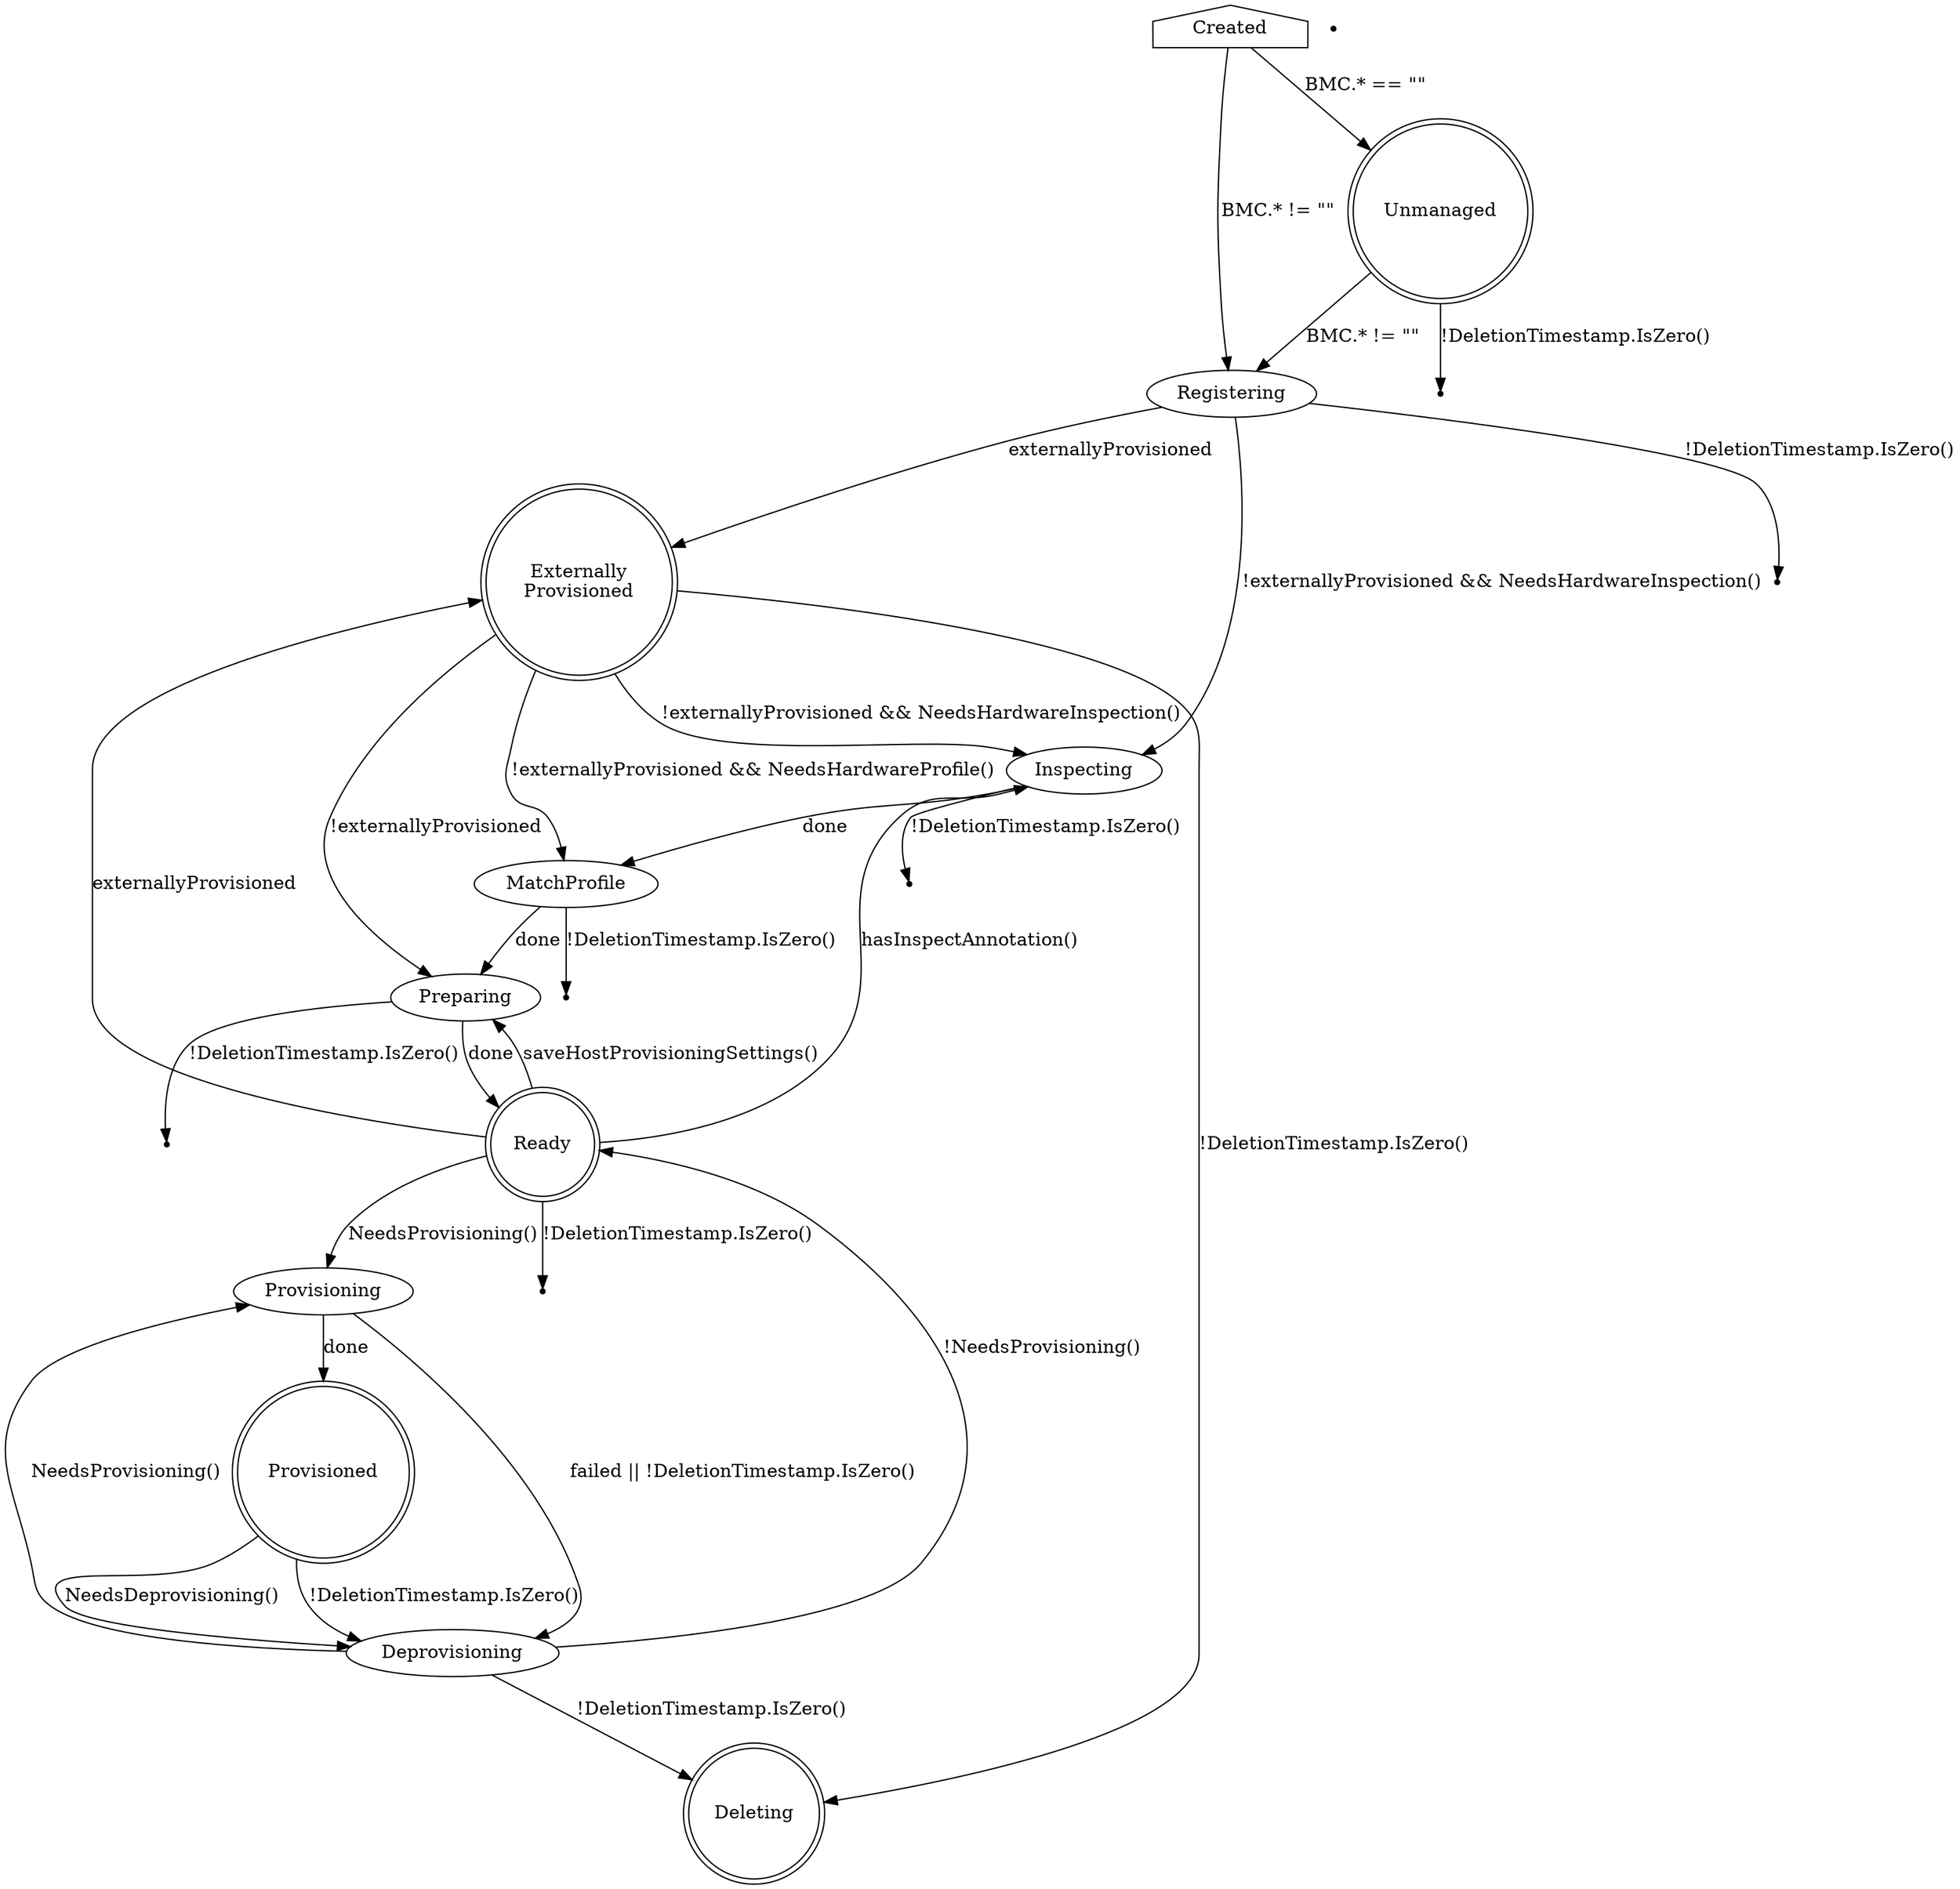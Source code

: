 digraph BaremetalHost {
    Created [shape=house]
    Created -> Unmanaged [label="BMC.* == \"\""]
    Created -> Registering [label="BMC.* != \"\""]

    Unmanaged [shape=doublecircle]
    Unmanaged -> Registering [label="BMC.* != \"\""]
    Unmanaged -> Deleting1 [label="!DeletionTimestamp.IsZero()"]

    Deleting1 [shape=point]

    ExternallyProvisioned [label="Externally\nProvisioned"]

    Registering -> Inspecting [label="!externallyProvisioned && NeedsHardwareInspection()"]
    Registering -> ExternallyProvisioned [label="externallyProvisioned"]
    Registering -> Deleting2 [label="!DeletionTimestamp.IsZero()"]

    Deleting2 [shape=point]

    ExternallyProvisioned -> Inspecting [label="!externallyProvisioned && NeedsHardwareInspection()"]
    ExternallyProvisioned -> MatchProfile [label="!externallyProvisioned && NeedsHardwareProfile()"]
    ExternallyProvisioned -> Preparing [label="!externallyProvisioned"]
    Ready -> ExternallyProvisioned [label="externallyProvisioned"]

    Inspecting -> MatchProfile [label="done"]
    Inspecting -> Deleting3 [label="!DeletionTimestamp.IsZero()"]

    Deleting3 [shape=point]

    MatchProfile -> Preparing [label="done"]
    MatchProfile -> Deleting4 [label="!DeletionTimestamp.IsZero()"]

    Deleting4 [shape=point]

    Deleting5 [shape=point]

    Preparing -> Ready [label="done"]
    Preparing -> Deleting6 [label="!DeletionTimestamp.IsZero()"]

    Deleting6 [shape=point]

    Ready [shape=doublecircle]
    Ready -> Provisioning [label="NeedsProvisioning()"]
    Ready -> Preparing [label="saveHostProvisioningSettings()"]
    Ready -> Deleting7 [label="!DeletionTimestamp.IsZero()"]
    Ready -> Inspecting [label="hasInspectAnnotation()"]

    Deleting7 [shape=point]

    Provisioning -> Provisioned [label=done]
    Provisioning -> Deprovisioning [label="failed || !DeletionTimestamp.IsZero()"]

    Provisioned [shape=doublecircle]
    Provisioned -> Deprovisioning [label="NeedsDeprovisioning()"]
    Provisioned -> Deprovisioning [label="!DeletionTimestamp.IsZero()"]

    ExternallyProvisioned [shape=doublecircle]
    ExternallyProvisioned -> Deleting [label="!DeletionTimestamp.IsZero()"]

    Deprovisioning -> Provisioning [label="NeedsProvisioning()"]
    Deprovisioning -> Ready [label="!NeedsProvisioning()"]
    Deprovisioning -> Deleting [label="!DeletionTimestamp.IsZero()"]

    Deleting [shape=doublecircle]
}
